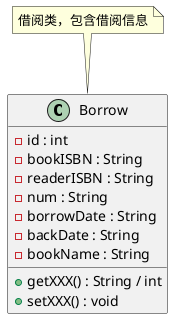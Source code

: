 @startuml Borrow
 
class Borrow {
    -id : int
	-bookISBN : String
	-readerISBN : String
	-num : String
	-borrowDate : String
	-backDate : String
	-bookName : String

    +getXXX() : String / int
    +setXXX() : void
}  
 
note "借阅类，包含借阅信息" as N0
N0 .. Borrow
@enduml